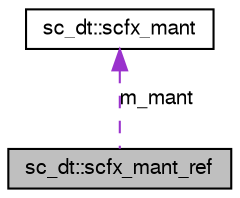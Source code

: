 digraph G
{
  edge [fontname="FreeSans",fontsize="10",labelfontname="FreeSans",labelfontsize="10"];
  node [fontname="FreeSans",fontsize="10",shape=record];
  Node1 [label="sc_dt::scfx_mant_ref",height=0.2,width=0.4,color="black", fillcolor="grey75", style="filled" fontcolor="black"];
  Node2 -> Node1 [dir=back,color="darkorchid3",fontsize="10",style="dashed",label="m_mant",fontname="FreeSans"];
  Node2 [label="sc_dt::scfx_mant",height=0.2,width=0.4,color="black", fillcolor="white", style="filled",URL="$a00258.html"];
}
